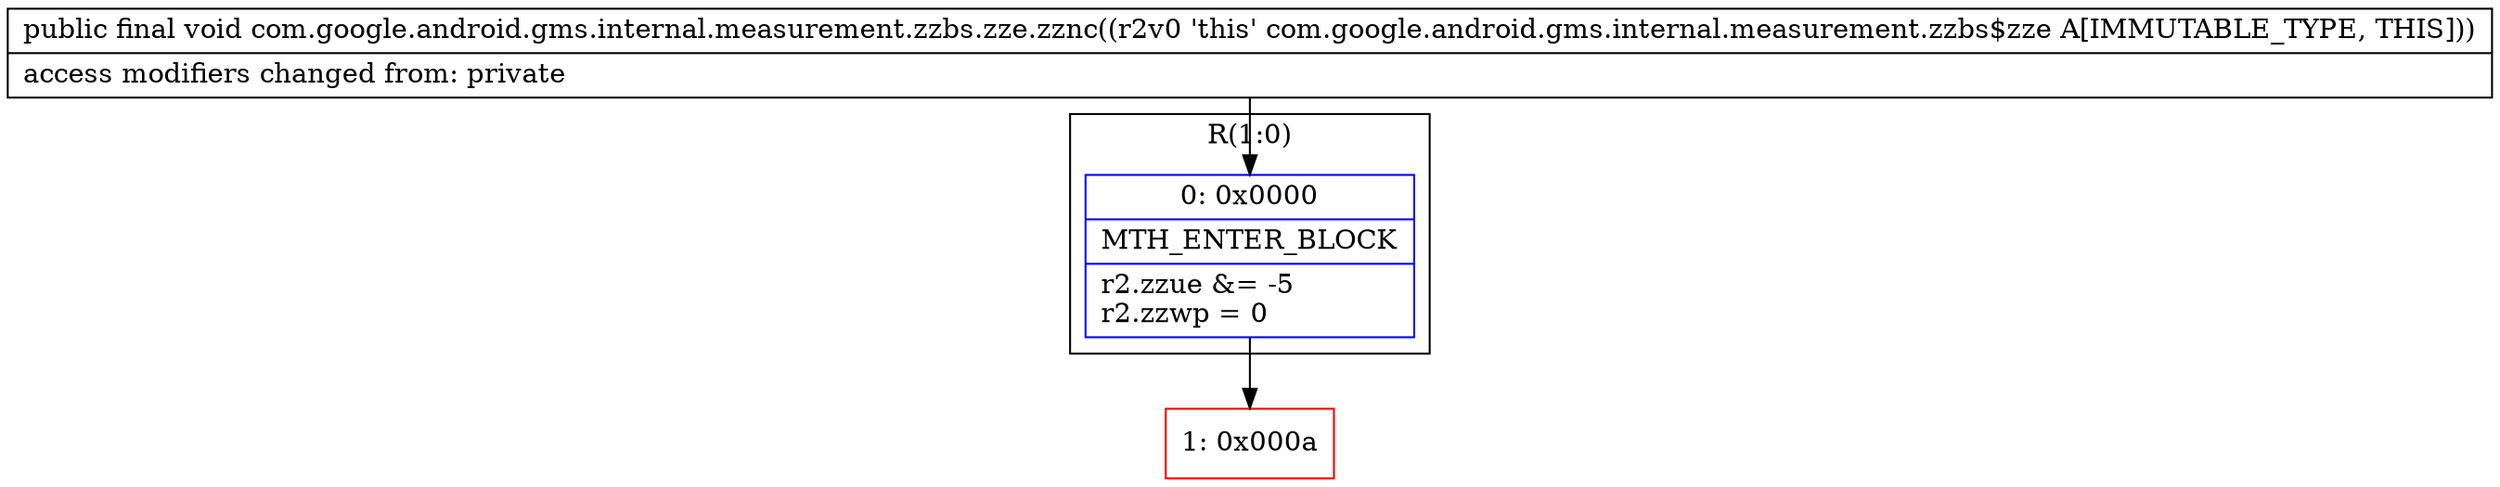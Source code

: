 digraph "CFG forcom.google.android.gms.internal.measurement.zzbs.zze.zznc()V" {
subgraph cluster_Region_1605990741 {
label = "R(1:0)";
node [shape=record,color=blue];
Node_0 [shape=record,label="{0\:\ 0x0000|MTH_ENTER_BLOCK\l|r2.zzue &= \-5\lr2.zzwp = 0\l}"];
}
Node_1 [shape=record,color=red,label="{1\:\ 0x000a}"];
MethodNode[shape=record,label="{public final void com.google.android.gms.internal.measurement.zzbs.zze.zznc((r2v0 'this' com.google.android.gms.internal.measurement.zzbs$zze A[IMMUTABLE_TYPE, THIS]))  | access modifiers changed from: private\l}"];
MethodNode -> Node_0;
Node_0 -> Node_1;
}

